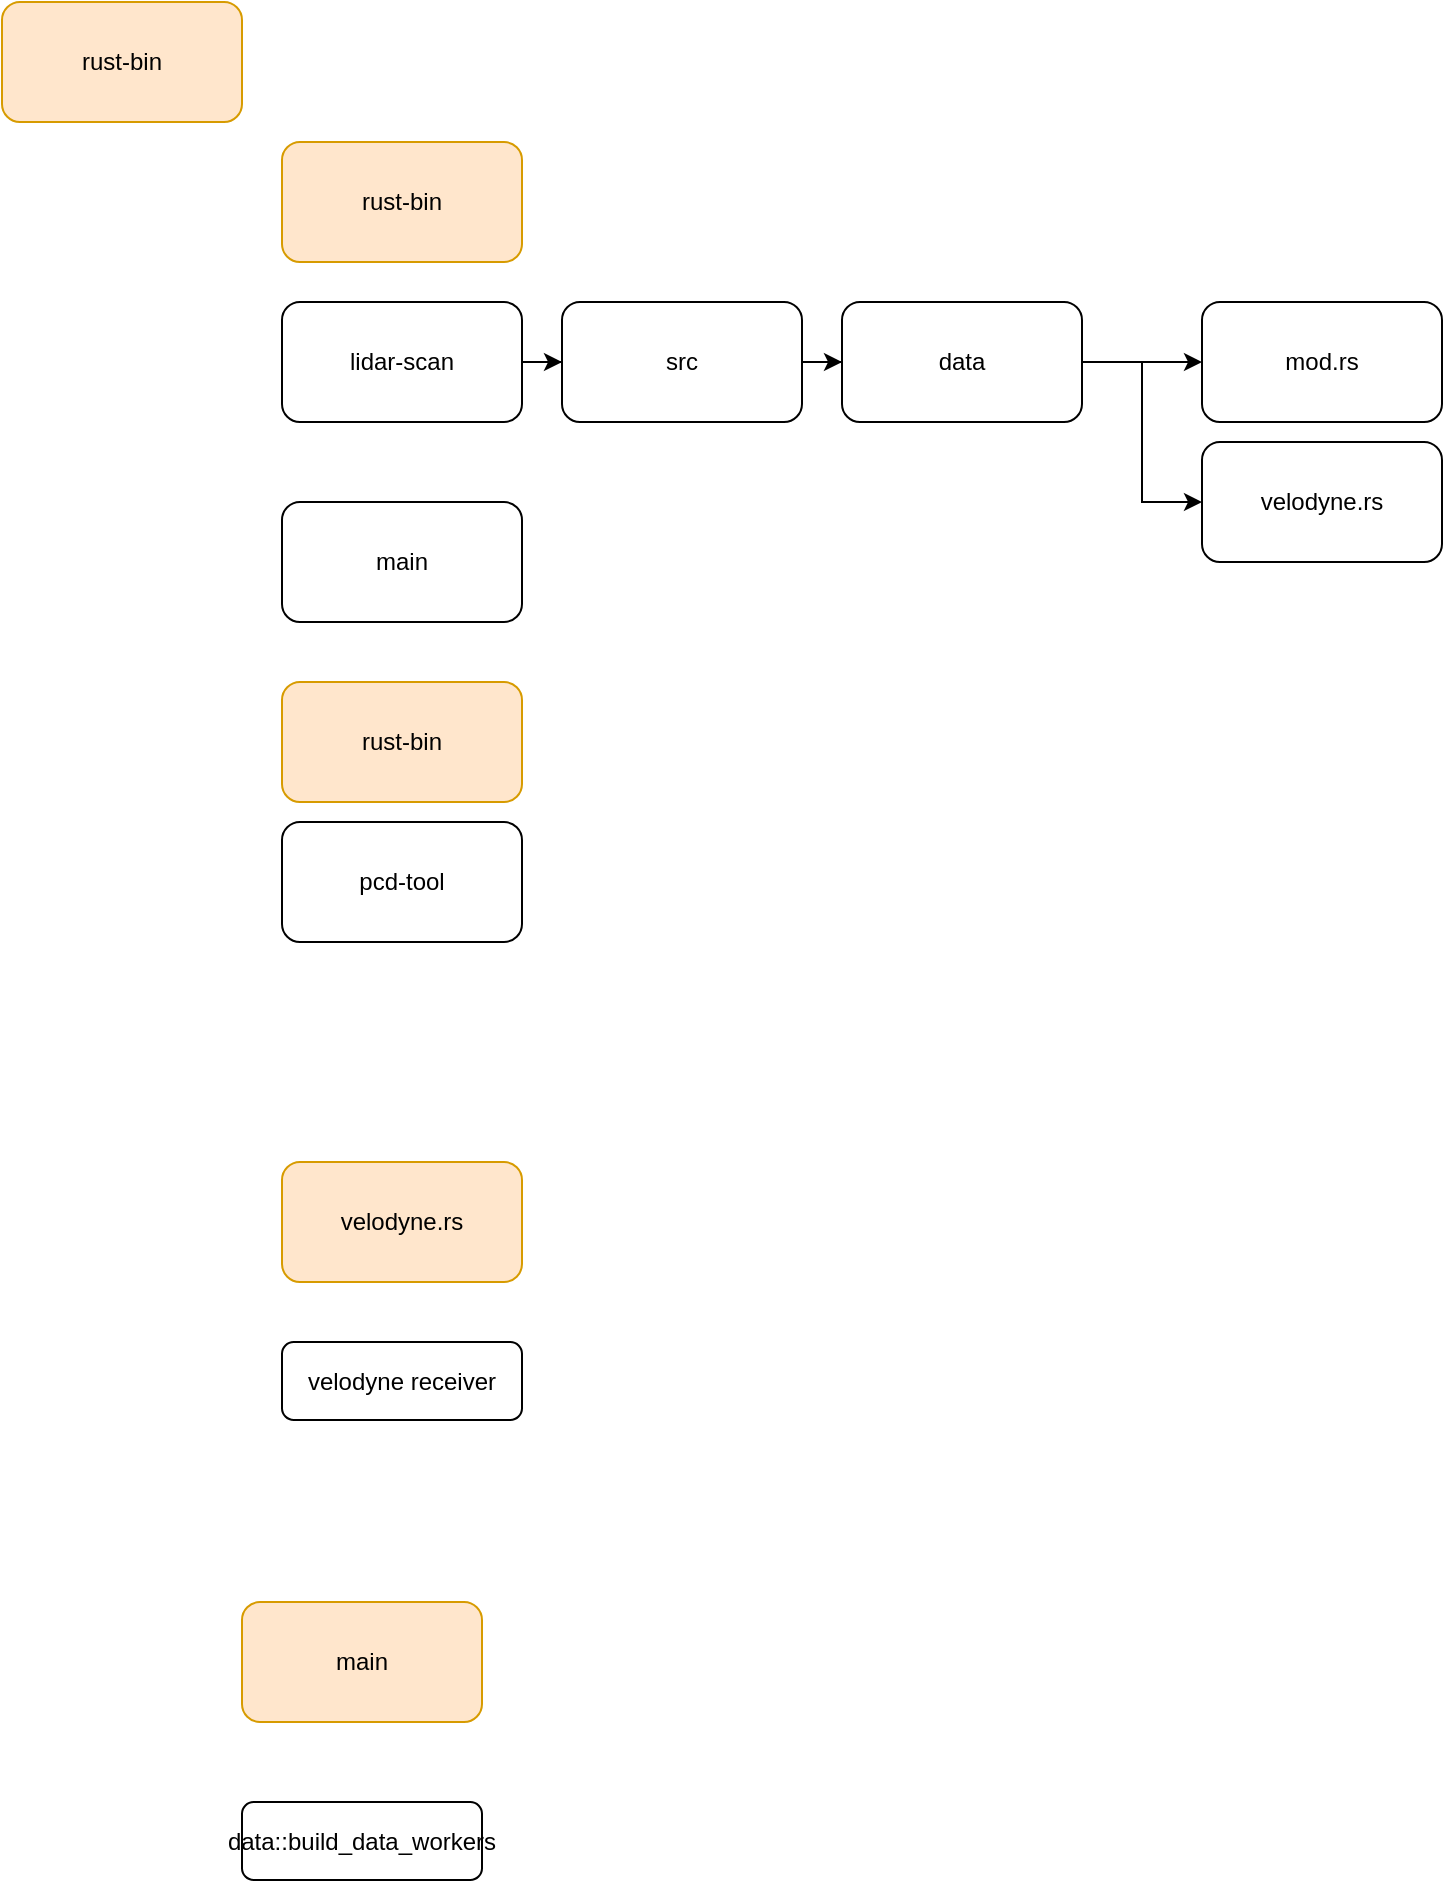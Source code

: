 <mxfile version="16.0.3" type="github">
  <diagram id="p_hp3UYVbjeZgwzfY4cO" name="Page-1">
    <mxGraphModel dx="2036" dy="1797" grid="1" gridSize="10" guides="1" tooltips="1" connect="1" arrows="1" fold="1" page="1" pageScale="1" pageWidth="827" pageHeight="1169" math="0" shadow="0">
      <root>
        <mxCell id="0" />
        <mxCell id="1" parent="0" />
        <mxCell id="JjmnalyWe9DNaIFk7ZTX-5" style="edgeStyle=orthogonalEdgeStyle;rounded=0;orthogonalLoop=1;jettySize=auto;html=1;" parent="1" source="JjmnalyWe9DNaIFk7ZTX-1" target="JjmnalyWe9DNaIFk7ZTX-4" edge="1">
          <mxGeometry relative="1" as="geometry" />
        </mxCell>
        <mxCell id="JjmnalyWe9DNaIFk7ZTX-1" value="lidar-scan" style="rounded=1;whiteSpace=wrap;html=1;" parent="1" vertex="1">
          <mxGeometry x="-50" y="80" width="120" height="60" as="geometry" />
        </mxCell>
        <mxCell id="JjmnalyWe9DNaIFk7ZTX-8" style="edgeStyle=orthogonalEdgeStyle;rounded=0;orthogonalLoop=1;jettySize=auto;html=1;" parent="1" source="JjmnalyWe9DNaIFk7ZTX-2" target="JjmnalyWe9DNaIFk7ZTX-3" edge="1">
          <mxGeometry relative="1" as="geometry" />
        </mxCell>
        <mxCell id="JjmnalyWe9DNaIFk7ZTX-9" style="edgeStyle=orthogonalEdgeStyle;rounded=0;orthogonalLoop=1;jettySize=auto;html=1;entryX=0;entryY=0.5;entryDx=0;entryDy=0;" parent="1" source="JjmnalyWe9DNaIFk7ZTX-2" target="JjmnalyWe9DNaIFk7ZTX-7" edge="1">
          <mxGeometry relative="1" as="geometry" />
        </mxCell>
        <mxCell id="JjmnalyWe9DNaIFk7ZTX-2" value="data" style="rounded=1;whiteSpace=wrap;html=1;" parent="1" vertex="1">
          <mxGeometry x="230" y="80" width="120" height="60" as="geometry" />
        </mxCell>
        <mxCell id="JjmnalyWe9DNaIFk7ZTX-3" value="mod.rs" style="rounded=1;whiteSpace=wrap;html=1;" parent="1" vertex="1">
          <mxGeometry x="410" y="80" width="120" height="60" as="geometry" />
        </mxCell>
        <mxCell id="JjmnalyWe9DNaIFk7ZTX-6" style="edgeStyle=orthogonalEdgeStyle;rounded=0;orthogonalLoop=1;jettySize=auto;html=1;" parent="1" source="JjmnalyWe9DNaIFk7ZTX-4" target="JjmnalyWe9DNaIFk7ZTX-2" edge="1">
          <mxGeometry relative="1" as="geometry" />
        </mxCell>
        <mxCell id="JjmnalyWe9DNaIFk7ZTX-4" value="src" style="rounded=1;whiteSpace=wrap;html=1;" parent="1" vertex="1">
          <mxGeometry x="90" y="80" width="120" height="60" as="geometry" />
        </mxCell>
        <mxCell id="JjmnalyWe9DNaIFk7ZTX-7" value="velodyne.rs&lt;br&gt;" style="rounded=1;whiteSpace=wrap;html=1;" parent="1" vertex="1">
          <mxGeometry x="410" y="150" width="120" height="60" as="geometry" />
        </mxCell>
        <mxCell id="JjmnalyWe9DNaIFk7ZTX-10" value="velodyne.rs&lt;br&gt;" style="rounded=1;whiteSpace=wrap;html=1;fillColor=#ffe6cc;strokeColor=#d79b00;" parent="1" vertex="1">
          <mxGeometry x="-50" y="510" width="120" height="60" as="geometry" />
        </mxCell>
        <mxCell id="JjmnalyWe9DNaIFk7ZTX-11" value="velodyne receiver" style="rounded=1;whiteSpace=wrap;html=1;" parent="1" vertex="1">
          <mxGeometry x="-50" y="600" width="120" height="39" as="geometry" />
        </mxCell>
        <mxCell id="JjmnalyWe9DNaIFk7ZTX-12" value="rust-bin" style="rounded=1;whiteSpace=wrap;html=1;fillColor=#ffe6cc;strokeColor=#d79b00;" parent="1" vertex="1">
          <mxGeometry x="-50" width="120" height="60" as="geometry" />
        </mxCell>
        <mxCell id="JjmnalyWe9DNaIFk7ZTX-13" value="rust-bin" style="rounded=1;whiteSpace=wrap;html=1;fillColor=#ffe6cc;strokeColor=#d79b00;" parent="1" vertex="1">
          <mxGeometry x="-50" y="270" width="120" height="60" as="geometry" />
        </mxCell>
        <mxCell id="JjmnalyWe9DNaIFk7ZTX-14" value="pcd-tool" style="rounded=1;whiteSpace=wrap;html=1;" parent="1" vertex="1">
          <mxGeometry x="-50" y="340" width="120" height="60" as="geometry" />
        </mxCell>
        <mxCell id="JjmnalyWe9DNaIFk7ZTX-15" value="rust-bin" style="rounded=1;whiteSpace=wrap;html=1;fillColor=#ffe6cc;strokeColor=#d79b00;" parent="1" vertex="1">
          <mxGeometry x="-190" y="-70" width="120" height="60" as="geometry" />
        </mxCell>
        <mxCell id="zY3CWhBnF8Us8pA8xQJU-1" value="main" style="rounded=1;whiteSpace=wrap;html=1;" vertex="1" parent="1">
          <mxGeometry x="-50" y="180" width="120" height="60" as="geometry" />
        </mxCell>
        <mxCell id="zY3CWhBnF8Us8pA8xQJU-2" value="main" style="rounded=1;whiteSpace=wrap;html=1;fillColor=#ffe6cc;strokeColor=#d79b00;" vertex="1" parent="1">
          <mxGeometry x="-70" y="730" width="120" height="60" as="geometry" />
        </mxCell>
        <mxCell id="zY3CWhBnF8Us8pA8xQJU-3" value="data::build_data_workers" style="rounded=1;whiteSpace=wrap;html=1;" vertex="1" parent="1">
          <mxGeometry x="-70" y="830" width="120" height="39" as="geometry" />
        </mxCell>
      </root>
    </mxGraphModel>
  </diagram>
</mxfile>
